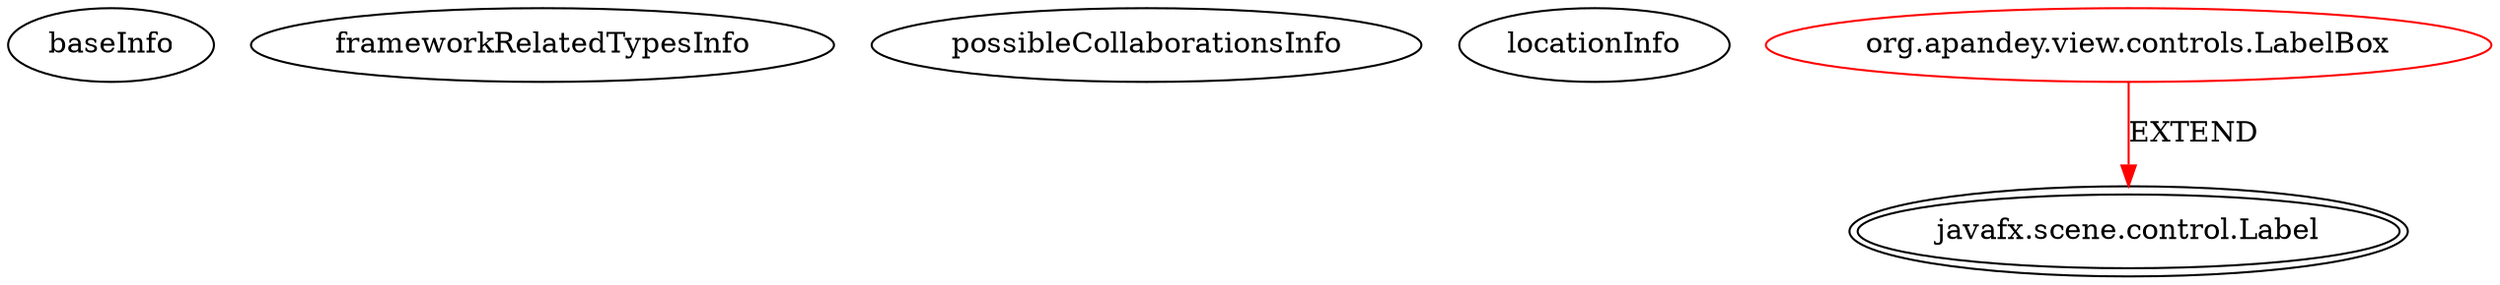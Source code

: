 digraph {
baseInfo[graphId=53,category="extension_graph",isAnonymous=false,possibleRelation=false]
frameworkRelatedTypesInfo[0="javafx.scene.control.Label"]
possibleCollaborationsInfo[]
locationInfo[projectName="AMITCCILGITHUB-Contacts",filePath="/AMITCCILGITHUB-Contacts/Contacts-master/Contacts/src/org/apandey/view/controls/LabelBox.java",contextSignature="LabelBox",graphId="53"]
0[label="org.apandey.view.controls.LabelBox",vertexType="ROOT_CLIENT_CLASS_DECLARATION",isFrameworkType=false,color=red]
1[label="javafx.scene.control.Label",vertexType="FRAMEWORK_CLASS_TYPE",isFrameworkType=true,peripheries=2]
0->1[label="EXTEND",color=red]
}
